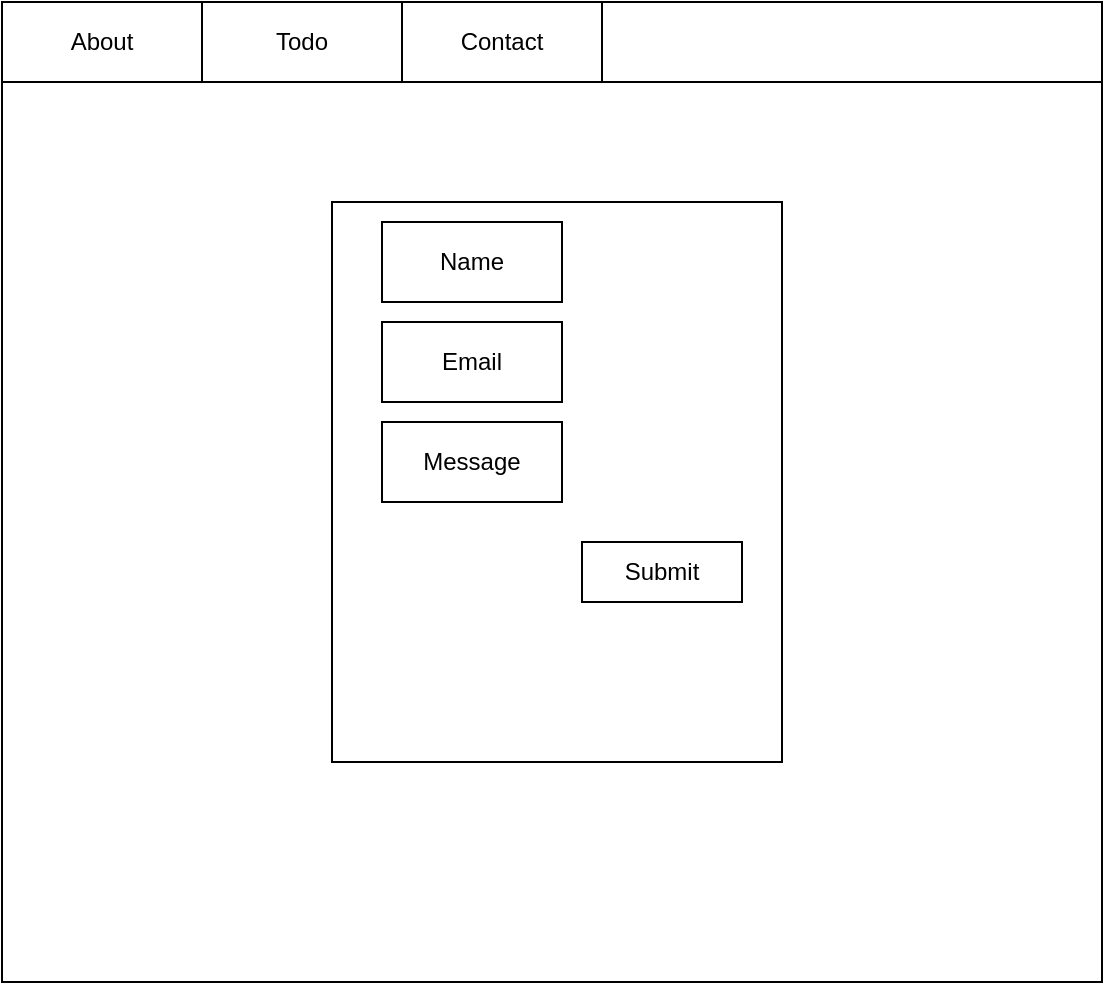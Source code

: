 <mxfile version="14.9.1" type="device"><diagram id="8SL9k-pS1Iow9TJtuL-m" name="Page-1"><mxGraphModel dx="839" dy="447" grid="1" gridSize="10" guides="1" tooltips="1" connect="1" arrows="1" fold="1" page="1" pageScale="1" pageWidth="850" pageHeight="1100" math="0" shadow="0"><root><mxCell id="0"/><mxCell id="1" parent="0"/><mxCell id="RSjiiM1U-IG633NSBaqj-1" value="" style="rounded=0;whiteSpace=wrap;html=1;" vertex="1" parent="1"><mxGeometry x="200" y="50" width="550" height="490" as="geometry"/></mxCell><mxCell id="RSjiiM1U-IG633NSBaqj-2" value="" style="rounded=0;whiteSpace=wrap;html=1;" vertex="1" parent="1"><mxGeometry x="200" y="50" width="550" height="40" as="geometry"/></mxCell><mxCell id="RSjiiM1U-IG633NSBaqj-3" value="" style="rounded=0;whiteSpace=wrap;html=1;" vertex="1" parent="1"><mxGeometry x="365" y="150" width="225" height="280" as="geometry"/></mxCell><mxCell id="RSjiiM1U-IG633NSBaqj-5" value="Contact" style="rounded=0;whiteSpace=wrap;html=1;" vertex="1" parent="1"><mxGeometry x="400" y="50" width="100" height="40" as="geometry"/></mxCell><mxCell id="RSjiiM1U-IG633NSBaqj-6" value="About" style="rounded=0;whiteSpace=wrap;html=1;" vertex="1" parent="1"><mxGeometry x="200" y="50" width="100" height="40" as="geometry"/></mxCell><mxCell id="RSjiiM1U-IG633NSBaqj-38" value="Todo" style="rounded=0;whiteSpace=wrap;html=1;" vertex="1" parent="1"><mxGeometry x="300" y="50" width="100" height="40" as="geometry"/></mxCell><mxCell id="RSjiiM1U-IG633NSBaqj-40" value="Submit" style="rounded=0;whiteSpace=wrap;html=1;" vertex="1" parent="1"><mxGeometry x="490" y="320" width="80" height="30" as="geometry"/></mxCell><mxCell id="RSjiiM1U-IG633NSBaqj-42" value="Message" style="rounded=0;whiteSpace=wrap;html=1;" vertex="1" parent="1"><mxGeometry x="390" y="260" width="90" height="40" as="geometry"/></mxCell><mxCell id="RSjiiM1U-IG633NSBaqj-43" value="Name" style="rounded=0;whiteSpace=wrap;html=1;" vertex="1" parent="1"><mxGeometry x="390" y="160" width="90" height="40" as="geometry"/></mxCell><mxCell id="RSjiiM1U-IG633NSBaqj-44" value="Email" style="rounded=0;whiteSpace=wrap;html=1;" vertex="1" parent="1"><mxGeometry x="390" y="210" width="90" height="40" as="geometry"/></mxCell></root></mxGraphModel></diagram></mxfile>